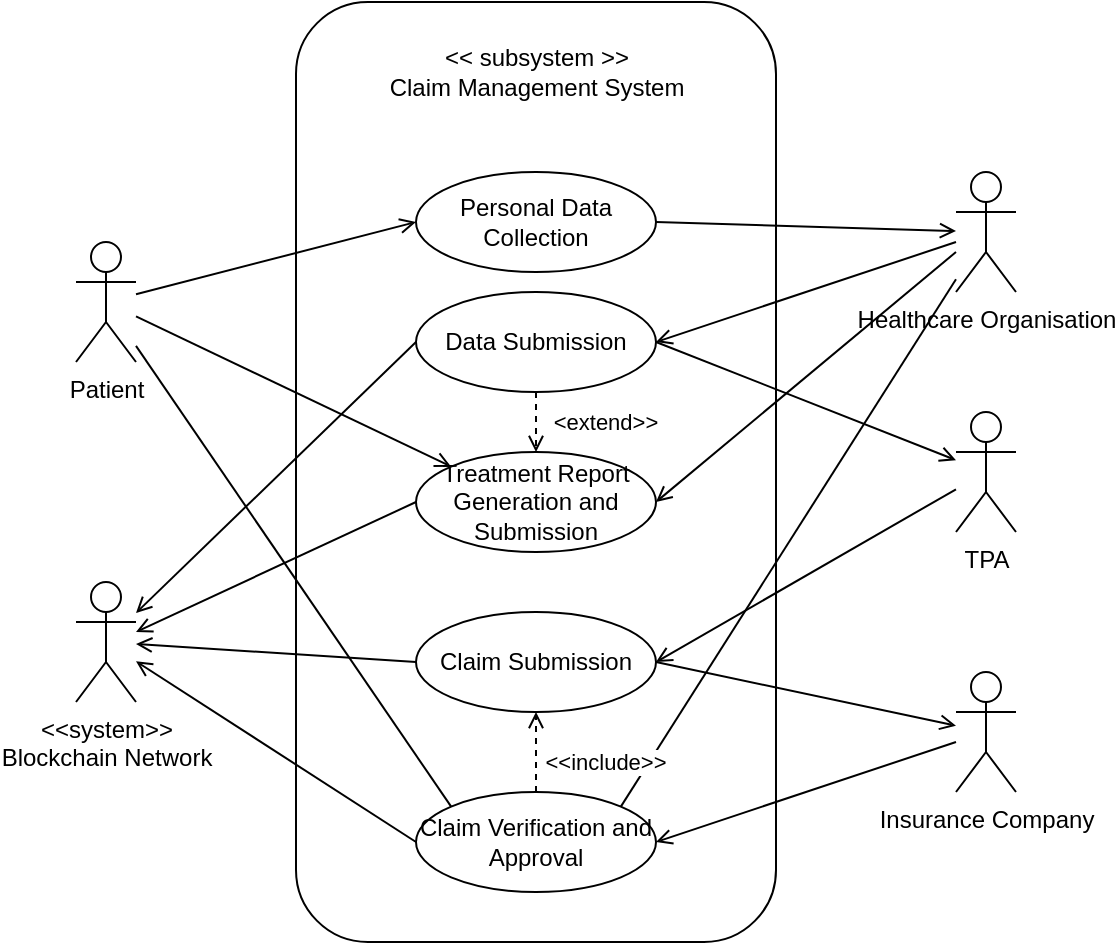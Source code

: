 <mxfile version="24.7.10">
  <diagram name="Page-1" id="GaIt0jzdPK-TT58fEgyK">
    <mxGraphModel dx="989" dy="503" grid="1" gridSize="10" guides="1" tooltips="1" connect="1" arrows="1" fold="1" page="1" pageScale="1" pageWidth="850" pageHeight="1100" math="0" shadow="0">
      <root>
        <mxCell id="0" />
        <mxCell id="1" parent="0" />
        <mxCell id="U44kqR2rgbLLjuSTCM0y-1" value="&lt;div&gt;Patient&lt;/div&gt;" style="shape=umlActor;verticalLabelPosition=bottom;verticalAlign=top;html=1;outlineConnect=0;" vertex="1" parent="1">
          <mxGeometry x="130" y="235" width="30" height="60" as="geometry" />
        </mxCell>
        <mxCell id="U44kqR2rgbLLjuSTCM0y-6" value="&lt;div&gt;&amp;lt;&amp;lt;system&amp;gt;&amp;gt;&lt;/div&gt;&lt;div&gt;Blockchain Network&lt;br&gt;&lt;/div&gt;" style="shape=umlActor;verticalLabelPosition=bottom;verticalAlign=top;html=1;outlineConnect=0;" vertex="1" parent="1">
          <mxGeometry x="130" y="405" width="30" height="60" as="geometry" />
        </mxCell>
        <mxCell id="U44kqR2rgbLLjuSTCM0y-9" value="" style="rounded=1;whiteSpace=wrap;html=1;" vertex="1" parent="1">
          <mxGeometry x="240" y="115" width="240" height="470" as="geometry" />
        </mxCell>
        <mxCell id="U44kqR2rgbLLjuSTCM0y-12" value="&lt;div&gt;&amp;lt;&amp;lt; subsystem &amp;gt;&amp;gt;&lt;/div&gt;&lt;div&gt;Claim Management System&lt;br&gt;&lt;/div&gt;" style="text;html=1;align=center;verticalAlign=middle;resizable=0;points=[];autosize=1;strokeColor=none;fillColor=none;" vertex="1" parent="1">
          <mxGeometry x="275" y="130" width="170" height="40" as="geometry" />
        </mxCell>
        <mxCell id="U44kqR2rgbLLjuSTCM0y-13" value="Healthcare Organisation" style="shape=umlActor;verticalLabelPosition=bottom;verticalAlign=top;html=1;outlineConnect=0;" vertex="1" parent="1">
          <mxGeometry x="570" y="200" width="30" height="60" as="geometry" />
        </mxCell>
        <mxCell id="U44kqR2rgbLLjuSTCM0y-14" value="TPA" style="shape=umlActor;verticalLabelPosition=bottom;verticalAlign=top;html=1;outlineConnect=0;" vertex="1" parent="1">
          <mxGeometry x="570" y="320" width="30" height="60" as="geometry" />
        </mxCell>
        <mxCell id="U44kqR2rgbLLjuSTCM0y-15" value="Insurance Company" style="shape=umlActor;verticalLabelPosition=bottom;verticalAlign=top;html=1;outlineConnect=0;" vertex="1" parent="1">
          <mxGeometry x="570" y="450" width="30" height="60" as="geometry" />
        </mxCell>
        <mxCell id="U44kqR2rgbLLjuSTCM0y-24" style="rounded=0;orthogonalLoop=1;jettySize=auto;html=1;entryX=0;entryY=0.5;entryDx=0;entryDy=0;endArrow=open;endFill=0;" edge="1" parent="1" source="U44kqR2rgbLLjuSTCM0y-1" target="U44kqR2rgbLLjuSTCM0y-18">
          <mxGeometry relative="1" as="geometry" />
        </mxCell>
        <mxCell id="U44kqR2rgbLLjuSTCM0y-18" value="Personal Data Collection" style="ellipse;whiteSpace=wrap;html=1;" vertex="1" parent="1">
          <mxGeometry x="300" y="200" width="120" height="50" as="geometry" />
        </mxCell>
        <mxCell id="U44kqR2rgbLLjuSTCM0y-26" style="rounded=0;orthogonalLoop=1;jettySize=auto;html=1;entryX=1;entryY=0.5;entryDx=0;entryDy=0;endArrow=open;endFill=0;" edge="1" parent="1" source="U44kqR2rgbLLjuSTCM0y-13" target="U44kqR2rgbLLjuSTCM0y-20">
          <mxGeometry relative="1" as="geometry" />
        </mxCell>
        <mxCell id="U44kqR2rgbLLjuSTCM0y-28" style="edgeStyle=none;shape=connector;rounded=0;orthogonalLoop=1;jettySize=auto;html=1;exitX=1;exitY=0.5;exitDx=0;exitDy=0;strokeColor=default;align=center;verticalAlign=middle;fontFamily=Helvetica;fontSize=11;fontColor=default;labelBackgroundColor=default;endArrow=open;endFill=0;" edge="1" parent="1" source="U44kqR2rgbLLjuSTCM0y-20" target="U44kqR2rgbLLjuSTCM0y-14">
          <mxGeometry relative="1" as="geometry" />
        </mxCell>
        <mxCell id="U44kqR2rgbLLjuSTCM0y-29" style="edgeStyle=none;shape=connector;rounded=0;orthogonalLoop=1;jettySize=auto;html=1;exitX=0;exitY=0.5;exitDx=0;exitDy=0;strokeColor=default;align=center;verticalAlign=middle;fontFamily=Helvetica;fontSize=11;fontColor=default;labelBackgroundColor=default;endArrow=open;endFill=0;" edge="1" parent="1" source="U44kqR2rgbLLjuSTCM0y-20" target="U44kqR2rgbLLjuSTCM0y-6">
          <mxGeometry relative="1" as="geometry">
            <mxPoint x="160" y="430" as="targetPoint" />
          </mxGeometry>
        </mxCell>
        <mxCell id="U44kqR2rgbLLjuSTCM0y-39" style="edgeStyle=none;shape=connector;rounded=0;orthogonalLoop=1;jettySize=auto;html=1;exitX=0.5;exitY=1;exitDx=0;exitDy=0;entryX=0.5;entryY=0;entryDx=0;entryDy=0;strokeColor=default;align=center;verticalAlign=middle;fontFamily=Helvetica;fontSize=11;fontColor=default;labelBackgroundColor=default;endArrow=open;dashed=1;endFill=0;" edge="1" parent="1" source="U44kqR2rgbLLjuSTCM0y-20" target="U44kqR2rgbLLjuSTCM0y-21">
          <mxGeometry relative="1" as="geometry" />
        </mxCell>
        <mxCell id="U44kqR2rgbLLjuSTCM0y-20" value="Data Submission" style="ellipse;whiteSpace=wrap;html=1;" vertex="1" parent="1">
          <mxGeometry x="300" y="260" width="120" height="50" as="geometry" />
        </mxCell>
        <mxCell id="U44kqR2rgbLLjuSTCM0y-41" style="edgeStyle=none;shape=connector;rounded=0;orthogonalLoop=1;jettySize=auto;html=1;exitX=0;exitY=0.5;exitDx=0;exitDy=0;strokeColor=default;align=center;verticalAlign=middle;fontFamily=Helvetica;fontSize=11;fontColor=default;labelBackgroundColor=default;endArrow=open;endFill=0;" edge="1" parent="1" source="U44kqR2rgbLLjuSTCM0y-21">
          <mxGeometry relative="1" as="geometry">
            <mxPoint x="160" y="430" as="targetPoint" />
          </mxGeometry>
        </mxCell>
        <mxCell id="U44kqR2rgbLLjuSTCM0y-43" style="edgeStyle=none;shape=connector;rounded=0;orthogonalLoop=1;jettySize=auto;html=1;exitX=1;exitY=0.5;exitDx=0;exitDy=0;strokeColor=default;align=center;verticalAlign=middle;fontFamily=Helvetica;fontSize=11;fontColor=default;labelBackgroundColor=default;endArrow=open;endFill=0;entryX=1;entryY=0.5;entryDx=0;entryDy=0;" edge="1" parent="1" target="U44kqR2rgbLLjuSTCM0y-21">
          <mxGeometry relative="1" as="geometry">
            <mxPoint x="570.0" y="240" as="sourcePoint" />
          </mxGeometry>
        </mxCell>
        <mxCell id="U44kqR2rgbLLjuSTCM0y-45" style="edgeStyle=none;shape=connector;rounded=0;orthogonalLoop=1;jettySize=auto;html=1;strokeColor=default;align=center;verticalAlign=middle;fontFamily=Helvetica;fontSize=11;fontColor=default;labelBackgroundColor=default;endArrow=open;endFill=0;entryX=0;entryY=0;entryDx=0;entryDy=0;" edge="1" parent="1" source="U44kqR2rgbLLjuSTCM0y-1" target="U44kqR2rgbLLjuSTCM0y-21">
          <mxGeometry relative="1" as="geometry" />
        </mxCell>
        <mxCell id="U44kqR2rgbLLjuSTCM0y-21" value="Treatment Report Generation and Submission" style="ellipse;whiteSpace=wrap;html=1;" vertex="1" parent="1">
          <mxGeometry x="300" y="340" width="120" height="50" as="geometry" />
        </mxCell>
        <mxCell id="U44kqR2rgbLLjuSTCM0y-30" style="edgeStyle=none;shape=connector;rounded=0;orthogonalLoop=1;jettySize=auto;html=1;exitX=0;exitY=0.5;exitDx=0;exitDy=0;strokeColor=default;align=center;verticalAlign=middle;fontFamily=Helvetica;fontSize=11;fontColor=default;labelBackgroundColor=default;endArrow=open;endFill=0;" edge="1" parent="1" source="U44kqR2rgbLLjuSTCM0y-22" target="U44kqR2rgbLLjuSTCM0y-6">
          <mxGeometry relative="1" as="geometry" />
        </mxCell>
        <mxCell id="U44kqR2rgbLLjuSTCM0y-34" style="edgeStyle=none;shape=connector;rounded=0;orthogonalLoop=1;jettySize=auto;html=1;exitX=1;exitY=0.5;exitDx=0;exitDy=0;strokeColor=default;align=center;verticalAlign=middle;fontFamily=Helvetica;fontSize=11;fontColor=default;labelBackgroundColor=default;endArrow=open;endFill=0;" edge="1" parent="1" source="U44kqR2rgbLLjuSTCM0y-22" target="U44kqR2rgbLLjuSTCM0y-15">
          <mxGeometry relative="1" as="geometry" />
        </mxCell>
        <mxCell id="U44kqR2rgbLLjuSTCM0y-35" style="edgeStyle=none;shape=connector;rounded=0;orthogonalLoop=1;jettySize=auto;html=1;strokeColor=default;align=center;verticalAlign=middle;fontFamily=Helvetica;fontSize=11;fontColor=default;labelBackgroundColor=default;endArrow=open;entryX=1;entryY=0.5;entryDx=0;entryDy=0;endFill=0;" edge="1" parent="1" source="U44kqR2rgbLLjuSTCM0y-14" target="U44kqR2rgbLLjuSTCM0y-22">
          <mxGeometry relative="1" as="geometry" />
        </mxCell>
        <mxCell id="U44kqR2rgbLLjuSTCM0y-22" value="Claim Submission" style="ellipse;whiteSpace=wrap;html=1;" vertex="1" parent="1">
          <mxGeometry x="300" y="420" width="120" height="50" as="geometry" />
        </mxCell>
        <mxCell id="U44kqR2rgbLLjuSTCM0y-31" style="edgeStyle=none;shape=connector;rounded=0;orthogonalLoop=1;jettySize=auto;html=1;exitX=0;exitY=0.5;exitDx=0;exitDy=0;strokeColor=default;align=center;verticalAlign=middle;fontFamily=Helvetica;fontSize=11;fontColor=default;labelBackgroundColor=default;endArrow=open;endFill=0;" edge="1" parent="1" source="U44kqR2rgbLLjuSTCM0y-23" target="U44kqR2rgbLLjuSTCM0y-6">
          <mxGeometry relative="1" as="geometry" />
        </mxCell>
        <mxCell id="U44kqR2rgbLLjuSTCM0y-33" style="edgeStyle=none;shape=connector;rounded=0;orthogonalLoop=1;jettySize=auto;html=1;strokeColor=default;align=center;verticalAlign=middle;fontFamily=Helvetica;fontSize=11;fontColor=default;labelBackgroundColor=default;endArrow=open;entryX=1;entryY=0.5;entryDx=0;entryDy=0;endFill=0;" edge="1" parent="1" source="U44kqR2rgbLLjuSTCM0y-15" target="U44kqR2rgbLLjuSTCM0y-23">
          <mxGeometry relative="1" as="geometry" />
        </mxCell>
        <mxCell id="U44kqR2rgbLLjuSTCM0y-36" style="edgeStyle=none;shape=connector;rounded=0;orthogonalLoop=1;jettySize=auto;html=1;exitX=0.5;exitY=0;exitDx=0;exitDy=0;entryX=0.5;entryY=1;entryDx=0;entryDy=0;strokeColor=default;align=center;verticalAlign=middle;fontFamily=Helvetica;fontSize=11;fontColor=default;labelBackgroundColor=default;endArrow=open;endFill=0;dashed=1;" edge="1" parent="1" source="U44kqR2rgbLLjuSTCM0y-23" target="U44kqR2rgbLLjuSTCM0y-22">
          <mxGeometry relative="1" as="geometry" />
        </mxCell>
        <mxCell id="U44kqR2rgbLLjuSTCM0y-42" style="edgeStyle=none;shape=connector;rounded=0;orthogonalLoop=1;jettySize=auto;html=1;exitX=1;exitY=0;exitDx=0;exitDy=0;strokeColor=default;align=center;verticalAlign=middle;fontFamily=Helvetica;fontSize=11;fontColor=default;labelBackgroundColor=default;endArrow=none;endFill=0;" edge="1" parent="1" source="U44kqR2rgbLLjuSTCM0y-23" target="U44kqR2rgbLLjuSTCM0y-13">
          <mxGeometry relative="1" as="geometry">
            <mxPoint x="570.0" y="240" as="targetPoint" />
          </mxGeometry>
        </mxCell>
        <mxCell id="U44kqR2rgbLLjuSTCM0y-44" style="edgeStyle=none;shape=connector;rounded=0;orthogonalLoop=1;jettySize=auto;html=1;exitX=0;exitY=0;exitDx=0;exitDy=0;strokeColor=default;align=center;verticalAlign=middle;fontFamily=Helvetica;fontSize=11;fontColor=default;labelBackgroundColor=default;endArrow=none;endFill=0;" edge="1" parent="1" source="U44kqR2rgbLLjuSTCM0y-23" target="U44kqR2rgbLLjuSTCM0y-1">
          <mxGeometry relative="1" as="geometry" />
        </mxCell>
        <mxCell id="U44kqR2rgbLLjuSTCM0y-23" value="Claim Verification and Approval" style="ellipse;whiteSpace=wrap;html=1;" vertex="1" parent="1">
          <mxGeometry x="300" y="510" width="120" height="50" as="geometry" />
        </mxCell>
        <mxCell id="U44kqR2rgbLLjuSTCM0y-25" style="rounded=0;orthogonalLoop=1;jettySize=auto;html=1;exitX=1;exitY=0.5;exitDx=0;exitDy=0;endArrow=open;endFill=0;" edge="1" parent="1" source="U44kqR2rgbLLjuSTCM0y-18" target="U44kqR2rgbLLjuSTCM0y-13">
          <mxGeometry relative="1" as="geometry" />
        </mxCell>
        <mxCell id="U44kqR2rgbLLjuSTCM0y-38" value="&amp;lt;&amp;lt;include&amp;gt;&amp;gt;" style="text;strokeColor=none;align=center;fillColor=none;html=1;verticalAlign=middle;whiteSpace=wrap;rounded=0;fontFamily=Helvetica;fontSize=11;fontColor=default;labelBackgroundColor=default;" vertex="1" parent="1">
          <mxGeometry x="365" y="480" width="60" height="30" as="geometry" />
        </mxCell>
        <mxCell id="U44kqR2rgbLLjuSTCM0y-40" value="&lt;div&gt;&amp;lt;extend&amp;gt;&amp;gt;&lt;/div&gt;" style="text;strokeColor=none;align=center;fillColor=none;html=1;verticalAlign=middle;whiteSpace=wrap;rounded=0;fontFamily=Helvetica;fontSize=11;fontColor=default;labelBackgroundColor=default;" vertex="1" parent="1">
          <mxGeometry x="365" y="310" width="60" height="30" as="geometry" />
        </mxCell>
      </root>
    </mxGraphModel>
  </diagram>
</mxfile>
